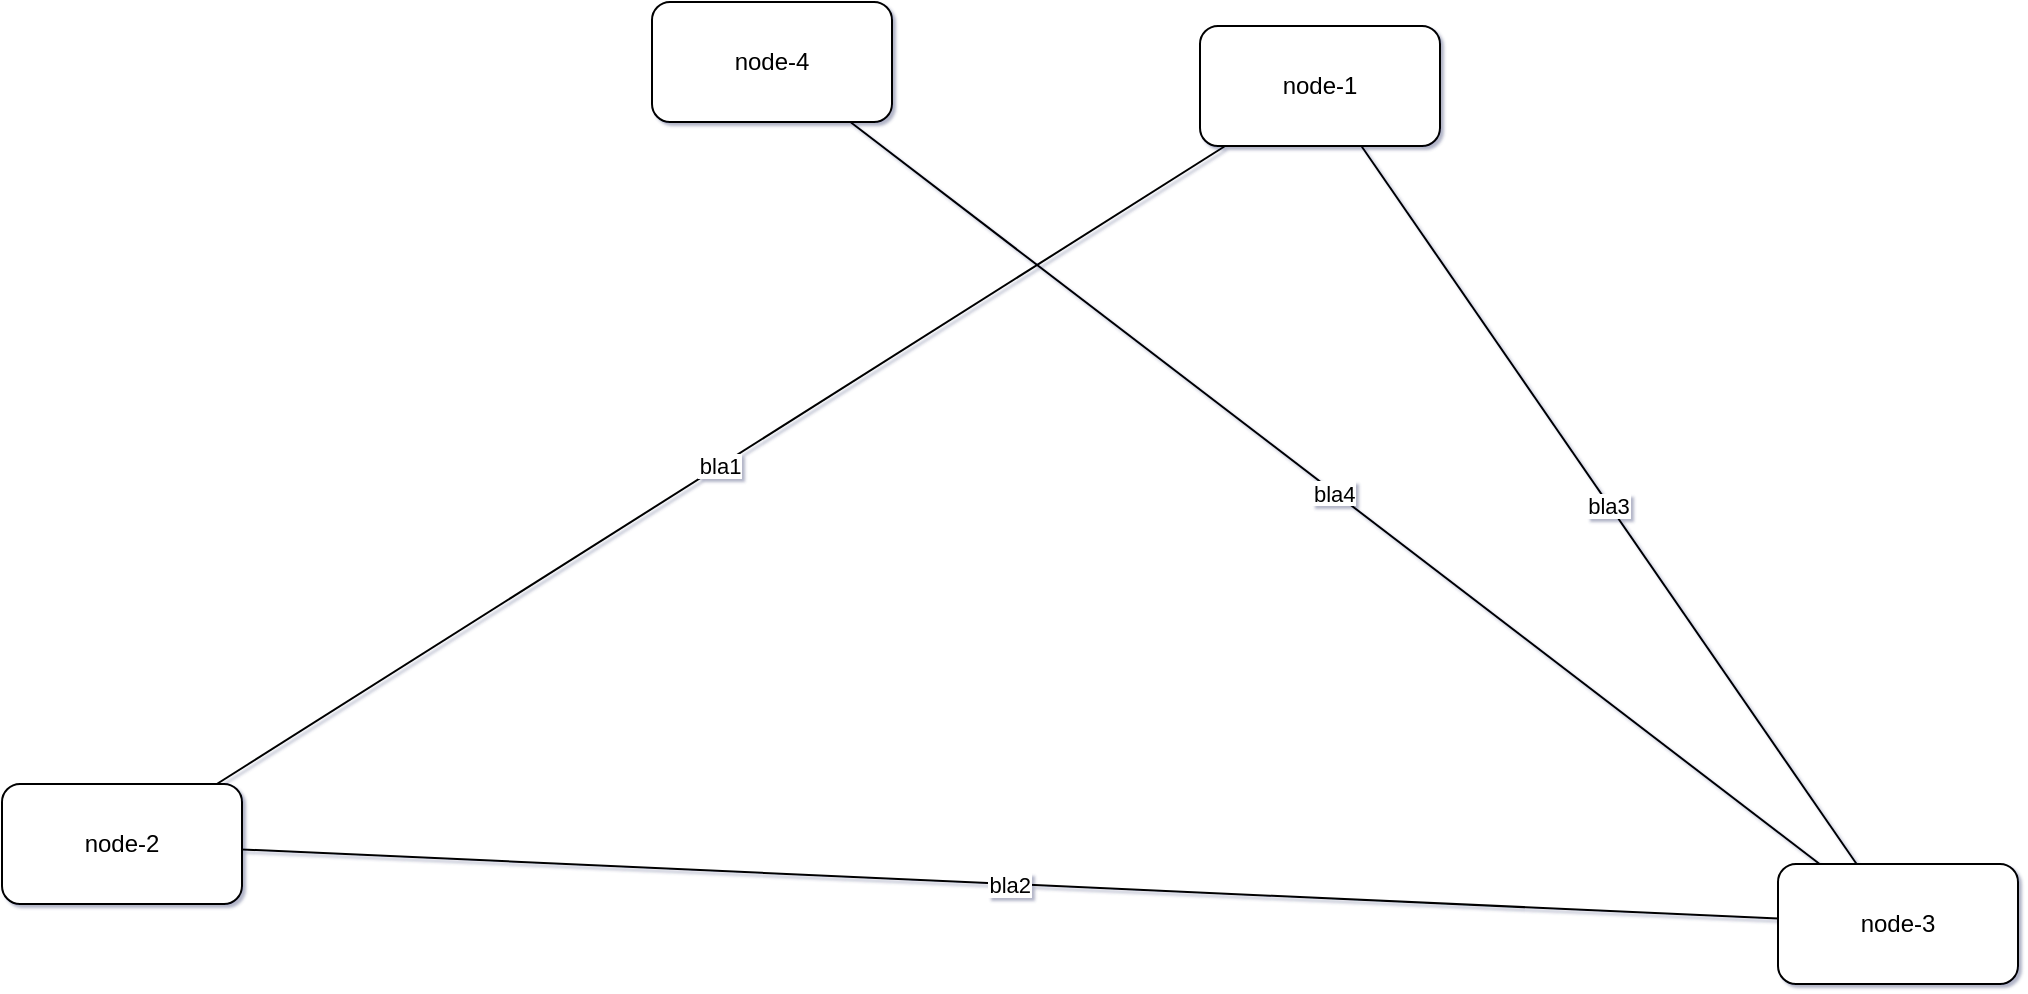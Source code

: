 <mxfile compressed="false" type="device">
    <diagram id="Page-1" name="Page-1">
      <mxGraphModel arrows="1" connect="1" dx="1360" dy="864" fold="1" grid="1" gridSize="10" guides="1" math="0" page="1" pageHeight="1169" pageScale="1" pageWidth="827" shadow="1" tooltips="1">
        <root>
          <mxCell id="0" />   
          <mxCell id="1" parent="0" />
        <object id="node-1" label="node-1">
      <mxCell parent="1" style="rounded=1;whiteSpace=wrap;html=1;" vertex="1">
          <mxGeometry as="geometry" height="60" width="120" x="835" y="12" />
      </mxCell>
    </object><object id="node-2" label="node-2">
      <mxCell parent="1" style="rounded=1;whiteSpace=wrap;html=1;" vertex="1">
          <mxGeometry as="geometry" height="60" width="120" x="236" y="391" />
      </mxCell>
    </object><object id="b35ebf8a6eeb7084dd9f3e14ec85eb9c" label="bla1" source="node-1" target="node-2">
      <mxCell edge="1" parent="1" source="node-1" style="endArrow=none;" target="node-2">
          <mxGeometry as="geometry" relative="1" />
      </mxCell>
    </object><object id="node-3" label="node-3">
      <mxCell parent="1" style="rounded=1;whiteSpace=wrap;html=1;" vertex="1">
          <mxGeometry as="geometry" height="60" width="120" x="1124" y="431" />
      </mxCell>
    </object><object abc="123" id="601d1f4fe959524564b9139bfd9ee1c5" label="bla2" source="node-2" target="node-3">
      <mxCell edge="1" parent="1" source="node-2" style="endArrow=none;" target="node-3">
          <mxGeometry as="geometry" relative="1" />
      </mxCell>
    </object><object id="03d64cf220b7cea506298c06d433f38e" label="bla3" source="node-3" target="node-1">
      <mxCell edge="1" parent="1" source="node-3" style="endArrow=none;" target="node-1">
          <mxGeometry as="geometry" relative="1" />
      </mxCell>
    </object><object a="b" c="d" id="node-4" label="node-4" link="http://google.com">
      <mxCell parent="1" style="rounded=1;whiteSpace=wrap;html=1;" vertex="1">
          <mxGeometry as="geometry" height="60" width="120" x="561" y="0" />
      </mxCell>
    </object><object id="d5fa69cbdbc6ae606177e052dcdf4fdc" label="bla4" source="node-4" target="node-3">
      <mxCell edge="1" parent="1" source="node-4" style="endArrow=none;" target="node-3">
          <mxGeometry as="geometry" relative="1" />
      </mxCell>
    </object></root>
      </mxGraphModel>
    </diagram></mxfile>